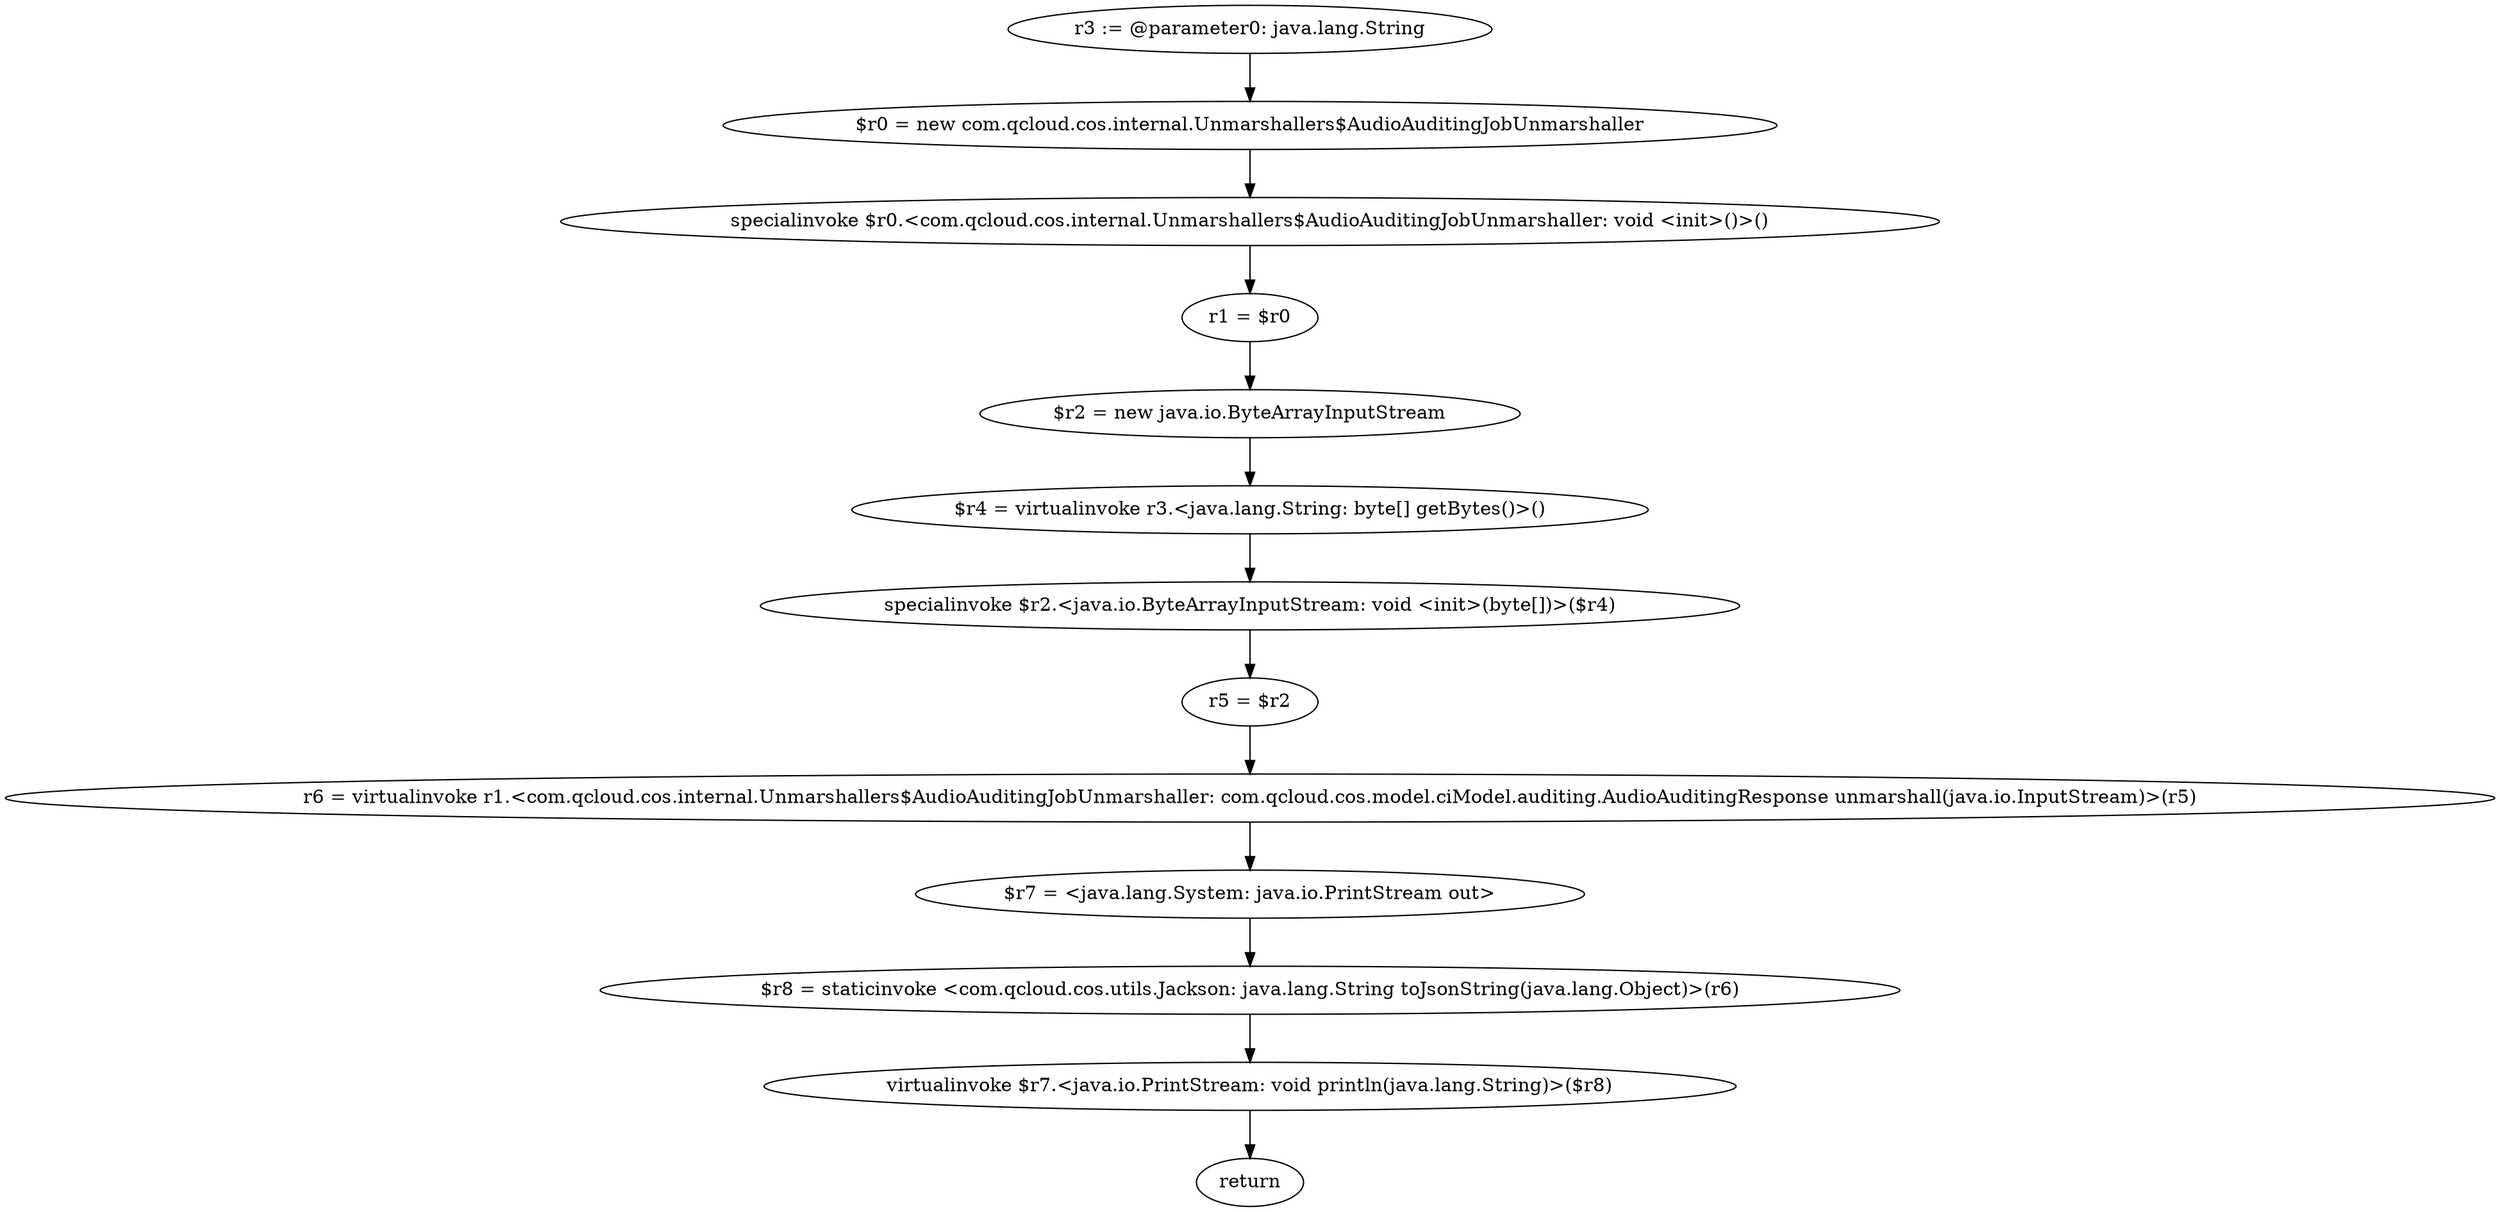 digraph "unitGraph" {
    "r3 := @parameter0: java.lang.String"
    "$r0 = new com.qcloud.cos.internal.Unmarshallers$AudioAuditingJobUnmarshaller"
    "specialinvoke $r0.<com.qcloud.cos.internal.Unmarshallers$AudioAuditingJobUnmarshaller: void <init>()>()"
    "r1 = $r0"
    "$r2 = new java.io.ByteArrayInputStream"
    "$r4 = virtualinvoke r3.<java.lang.String: byte[] getBytes()>()"
    "specialinvoke $r2.<java.io.ByteArrayInputStream: void <init>(byte[])>($r4)"
    "r5 = $r2"
    "r6 = virtualinvoke r1.<com.qcloud.cos.internal.Unmarshallers$AudioAuditingJobUnmarshaller: com.qcloud.cos.model.ciModel.auditing.AudioAuditingResponse unmarshall(java.io.InputStream)>(r5)"
    "$r7 = <java.lang.System: java.io.PrintStream out>"
    "$r8 = staticinvoke <com.qcloud.cos.utils.Jackson: java.lang.String toJsonString(java.lang.Object)>(r6)"
    "virtualinvoke $r7.<java.io.PrintStream: void println(java.lang.String)>($r8)"
    "return"
    "r3 := @parameter0: java.lang.String"->"$r0 = new com.qcloud.cos.internal.Unmarshallers$AudioAuditingJobUnmarshaller";
    "$r0 = new com.qcloud.cos.internal.Unmarshallers$AudioAuditingJobUnmarshaller"->"specialinvoke $r0.<com.qcloud.cos.internal.Unmarshallers$AudioAuditingJobUnmarshaller: void <init>()>()";
    "specialinvoke $r0.<com.qcloud.cos.internal.Unmarshallers$AudioAuditingJobUnmarshaller: void <init>()>()"->"r1 = $r0";
    "r1 = $r0"->"$r2 = new java.io.ByteArrayInputStream";
    "$r2 = new java.io.ByteArrayInputStream"->"$r4 = virtualinvoke r3.<java.lang.String: byte[] getBytes()>()";
    "$r4 = virtualinvoke r3.<java.lang.String: byte[] getBytes()>()"->"specialinvoke $r2.<java.io.ByteArrayInputStream: void <init>(byte[])>($r4)";
    "specialinvoke $r2.<java.io.ByteArrayInputStream: void <init>(byte[])>($r4)"->"r5 = $r2";
    "r5 = $r2"->"r6 = virtualinvoke r1.<com.qcloud.cos.internal.Unmarshallers$AudioAuditingJobUnmarshaller: com.qcloud.cos.model.ciModel.auditing.AudioAuditingResponse unmarshall(java.io.InputStream)>(r5)";
    "r6 = virtualinvoke r1.<com.qcloud.cos.internal.Unmarshallers$AudioAuditingJobUnmarshaller: com.qcloud.cos.model.ciModel.auditing.AudioAuditingResponse unmarshall(java.io.InputStream)>(r5)"->"$r7 = <java.lang.System: java.io.PrintStream out>";
    "$r7 = <java.lang.System: java.io.PrintStream out>"->"$r8 = staticinvoke <com.qcloud.cos.utils.Jackson: java.lang.String toJsonString(java.lang.Object)>(r6)";
    "$r8 = staticinvoke <com.qcloud.cos.utils.Jackson: java.lang.String toJsonString(java.lang.Object)>(r6)"->"virtualinvoke $r7.<java.io.PrintStream: void println(java.lang.String)>($r8)";
    "virtualinvoke $r7.<java.io.PrintStream: void println(java.lang.String)>($r8)"->"return";
}
